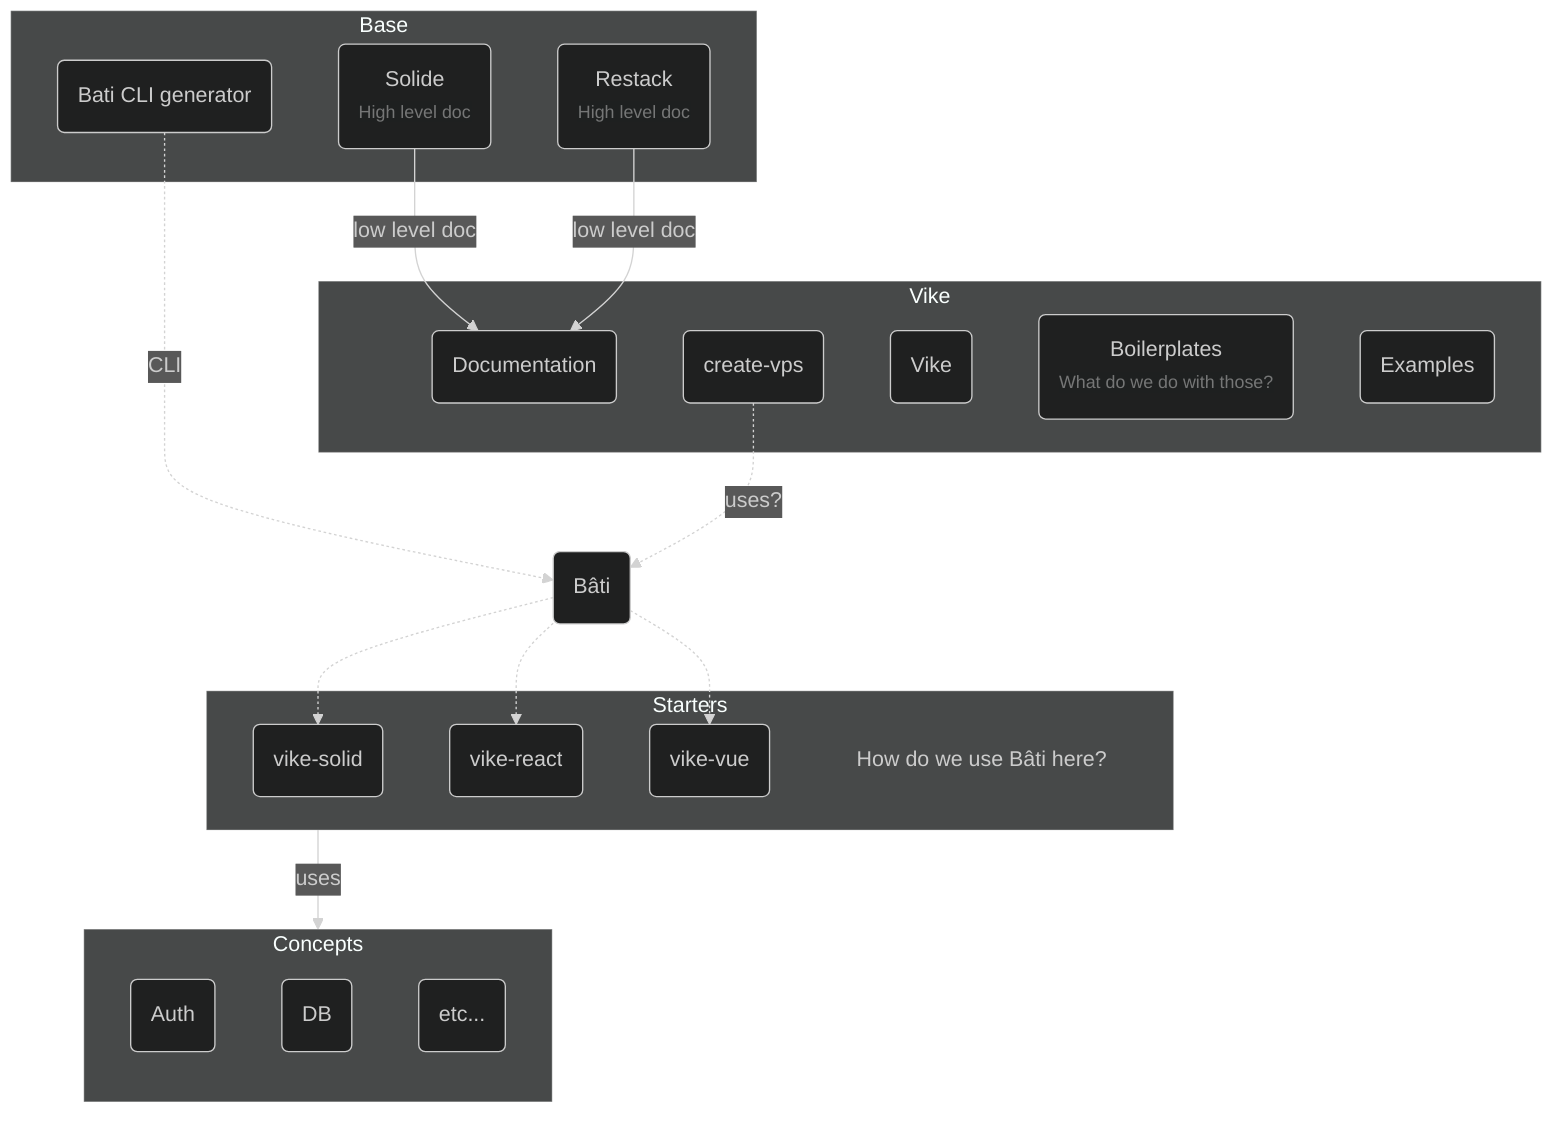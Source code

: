 %%{
  init: {
    "theme": "dark"
  }
}%%

flowchart TB
    Base_Solide -- low level doc --> Vike_doc
    Base_Restack -- low level doc --> Vike_doc
    Base_bati_CLI -. CLI .-> Bati
    Bati -.-> Starters_solid
    Bati -.-> Starters_react
    Bati -.-> Starters_vue
    Vike_create -. uses? .-> Bati

    Starters -- uses --> Concepts

    Bati("Bâti")

    subgraph Base
        Base_bati_CLI("
            Bati CLI generator
        ")
        Base_Solide("
            Solide
            <small style='opacity: 0.5'>High level doc</small>
        ")
        Base_Restack("
            Restack
            <small style='opacity: 0.5'>High level doc</small>
        ")
    end

    subgraph Vike
        Vike_lib("Vike")
        Vike_boilerplates("
            Boilerplates
            <small style='opacity: 0.5'>What do we do with those?</small>
        ")
        Vike_doc("Documentation")
        Vike_examples("Examples")
        Vike_create("create-vps")
    end

    subgraph Starters
        text("
            How do we use Bâti here?
        ")
        style text fill:transparent,stroke-width:0px
        Starters_solid("vike-solid")
        Starters_react("vike-react")
        Starters_vue("vike-vue")
    end

    subgraph Concepts
        direction TB
        Concepts_auth("Auth")
        Concepts_db("DB")
        Concepts_etc("etc...")
    end